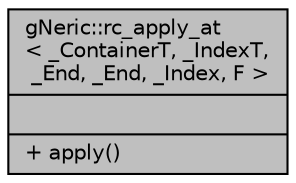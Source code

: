 digraph "gNeric::rc_apply_at&lt; _ContainerT, _IndexT, _End, _End, _Index, F &gt;"
{
 // INTERACTIVE_SVG=YES
  bgcolor="transparent";
  edge [fontname="Helvetica",fontsize="10",labelfontname="Helvetica",labelfontsize="10"];
  node [fontname="Helvetica",fontsize="10",shape=record];
  Node1 [label="{gNeric::rc_apply_at\l\< _ContainerT, _IndexT,\l _End, _End, _Index, F \>\n||+ apply()\l}",height=0.2,width=0.4,color="black", fillcolor="grey75", style="filled", fontcolor="black"];
}
